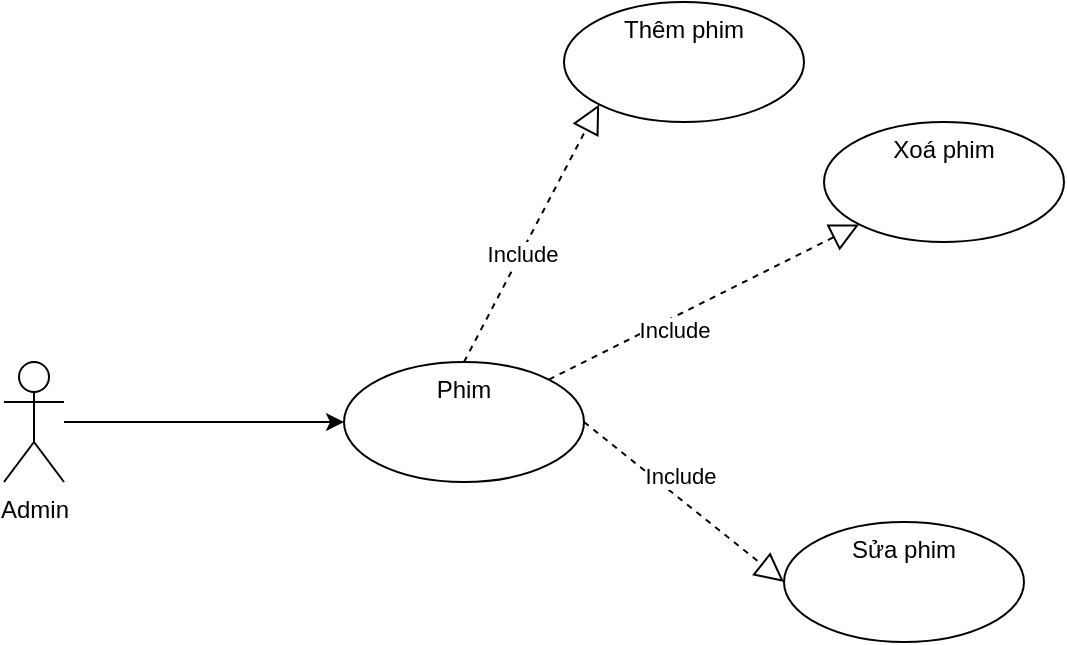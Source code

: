 <mxfile version="24.8.6" pages="6">
  <diagram name="Page-1" id="cP73WE2FDrvu0ZDdazoa">
    <mxGraphModel dx="954" dy="1739" grid="1" gridSize="10" guides="1" tooltips="1" connect="1" arrows="1" fold="1" page="1" pageScale="1" pageWidth="850" pageHeight="1100" math="0" shadow="0">
      <root>
        <mxCell id="0" />
        <mxCell id="1" parent="0" />
        <mxCell id="BED43NTVJrrEg6uaU6Rn-1" value="" style="edgeStyle=orthogonalEdgeStyle;rounded=0;orthogonalLoop=1;jettySize=auto;html=1;" edge="1" parent="1" source="BED43NTVJrrEg6uaU6Rn-2" target="BED43NTVJrrEg6uaU6Rn-3">
          <mxGeometry relative="1" as="geometry" />
        </mxCell>
        <mxCell id="BED43NTVJrrEg6uaU6Rn-2" value="Admin" style="shape=umlActor;verticalLabelPosition=bottom;verticalAlign=top;html=1;outlineConnect=0;" vertex="1" parent="1">
          <mxGeometry x="160" y="150" width="30" height="60" as="geometry" />
        </mxCell>
        <mxCell id="BED43NTVJrrEg6uaU6Rn-3" value="Phim" style="ellipse;whiteSpace=wrap;html=1;verticalAlign=top;" vertex="1" parent="1">
          <mxGeometry x="330" y="150" width="120" height="60" as="geometry" />
        </mxCell>
        <mxCell id="BED43NTVJrrEg6uaU6Rn-4" value="Sửa phim" style="ellipse;whiteSpace=wrap;html=1;verticalAlign=top;" vertex="1" parent="1">
          <mxGeometry x="550" y="230" width="120" height="60" as="geometry" />
        </mxCell>
        <mxCell id="BED43NTVJrrEg6uaU6Rn-5" value="" style="endArrow=block;dashed=1;endFill=0;endSize=12;html=1;rounded=0;entryX=0;entryY=0.5;entryDx=0;entryDy=0;exitX=1;exitY=0.5;exitDx=0;exitDy=0;" edge="1" parent="1" source="BED43NTVJrrEg6uaU6Rn-3" target="BED43NTVJrrEg6uaU6Rn-4">
          <mxGeometry width="160" relative="1" as="geometry">
            <mxPoint x="340" y="290" as="sourcePoint" />
            <mxPoint x="500" y="290" as="targetPoint" />
          </mxGeometry>
        </mxCell>
        <mxCell id="BED43NTVJrrEg6uaU6Rn-6" value="Include" style="edgeLabel;html=1;align=center;verticalAlign=middle;resizable=0;points=[];" vertex="1" connectable="0" parent="BED43NTVJrrEg6uaU6Rn-5">
          <mxGeometry x="-0.357" y="3" relative="1" as="geometry">
            <mxPoint x="14" y="3" as="offset" />
          </mxGeometry>
        </mxCell>
        <mxCell id="BED43NTVJrrEg6uaU6Rn-10" value="Thêm phim" style="ellipse;whiteSpace=wrap;html=1;verticalAlign=top;" vertex="1" parent="1">
          <mxGeometry x="440" y="-30" width="120" height="60" as="geometry" />
        </mxCell>
        <mxCell id="BED43NTVJrrEg6uaU6Rn-11" value="" style="endArrow=block;dashed=1;endFill=0;endSize=12;html=1;rounded=0;entryX=0;entryY=1;entryDx=0;entryDy=0;exitX=0.5;exitY=0;exitDx=0;exitDy=0;" edge="1" parent="1" source="BED43NTVJrrEg6uaU6Rn-3" target="BED43NTVJrrEg6uaU6Rn-10">
          <mxGeometry width="160" relative="1" as="geometry">
            <mxPoint x="460" y="190" as="sourcePoint" />
            <mxPoint x="510" y="300" as="targetPoint" />
          </mxGeometry>
        </mxCell>
        <mxCell id="BED43NTVJrrEg6uaU6Rn-12" value="Include" style="edgeLabel;html=1;align=center;verticalAlign=middle;resizable=0;points=[];" vertex="1" connectable="0" parent="BED43NTVJrrEg6uaU6Rn-11">
          <mxGeometry x="-0.357" y="3" relative="1" as="geometry">
            <mxPoint x="10" y="-11" as="offset" />
          </mxGeometry>
        </mxCell>
        <mxCell id="BED43NTVJrrEg6uaU6Rn-13" value="Xoá phim" style="ellipse;whiteSpace=wrap;html=1;verticalAlign=top;" vertex="1" parent="1">
          <mxGeometry x="570" y="30" width="120" height="60" as="geometry" />
        </mxCell>
        <mxCell id="BED43NTVJrrEg6uaU6Rn-14" value="" style="endArrow=block;dashed=1;endFill=0;endSize=12;html=1;rounded=0;exitX=1;exitY=0;exitDx=0;exitDy=0;entryX=0;entryY=1;entryDx=0;entryDy=0;" edge="1" parent="1" source="BED43NTVJrrEg6uaU6Rn-3" target="BED43NTVJrrEg6uaU6Rn-13">
          <mxGeometry width="160" relative="1" as="geometry">
            <mxPoint x="460" y="190" as="sourcePoint" />
            <mxPoint x="640" y="190" as="targetPoint" />
          </mxGeometry>
        </mxCell>
        <mxCell id="BED43NTVJrrEg6uaU6Rn-15" value="Include" style="edgeLabel;html=1;align=center;verticalAlign=middle;resizable=0;points=[];" vertex="1" connectable="0" parent="BED43NTVJrrEg6uaU6Rn-14">
          <mxGeometry x="-0.357" y="3" relative="1" as="geometry">
            <mxPoint x="14" y="3" as="offset" />
          </mxGeometry>
        </mxCell>
      </root>
    </mxGraphModel>
  </diagram>
  <diagram id="n7UVK_OHUE2FbKtyw-_1" name="Page-2">
    <mxGraphModel dx="954" dy="1739" grid="1" gridSize="10" guides="1" tooltips="1" connect="1" arrows="1" fold="1" page="1" pageScale="1" pageWidth="850" pageHeight="1100" math="0" shadow="0">
      <root>
        <mxCell id="0" />
        <mxCell id="1" parent="0" />
        <mxCell id="UgJw4B0j8kXGrb2Ke-W3-1" value="" style="edgeStyle=orthogonalEdgeStyle;rounded=0;orthogonalLoop=1;jettySize=auto;html=1;" edge="1" parent="1" source="UgJw4B0j8kXGrb2Ke-W3-2" target="UgJw4B0j8kXGrb2Ke-W3-3">
          <mxGeometry relative="1" as="geometry" />
        </mxCell>
        <mxCell id="UgJw4B0j8kXGrb2Ke-W3-2" value="Admin" style="shape=umlActor;verticalLabelPosition=bottom;verticalAlign=top;html=1;outlineConnect=0;" vertex="1" parent="1">
          <mxGeometry x="160" y="150" width="30" height="60" as="geometry" />
        </mxCell>
        <mxCell id="UgJw4B0j8kXGrb2Ke-W3-3" value="Thể loại" style="ellipse;whiteSpace=wrap;html=1;verticalAlign=top;" vertex="1" parent="1">
          <mxGeometry x="330" y="150" width="120" height="60" as="geometry" />
        </mxCell>
        <mxCell id="UgJw4B0j8kXGrb2Ke-W3-4" value="Sửa loại" style="ellipse;whiteSpace=wrap;html=1;verticalAlign=top;" vertex="1" parent="1">
          <mxGeometry x="550" y="230" width="120" height="60" as="geometry" />
        </mxCell>
        <mxCell id="UgJw4B0j8kXGrb2Ke-W3-5" value="" style="endArrow=block;dashed=1;endFill=0;endSize=12;html=1;rounded=0;entryX=0;entryY=0.5;entryDx=0;entryDy=0;exitX=1;exitY=0.5;exitDx=0;exitDy=0;" edge="1" parent="1" source="UgJw4B0j8kXGrb2Ke-W3-3" target="UgJw4B0j8kXGrb2Ke-W3-4">
          <mxGeometry width="160" relative="1" as="geometry">
            <mxPoint x="340" y="290" as="sourcePoint" />
            <mxPoint x="500" y="290" as="targetPoint" />
          </mxGeometry>
        </mxCell>
        <mxCell id="UgJw4B0j8kXGrb2Ke-W3-6" value="Include" style="edgeLabel;html=1;align=center;verticalAlign=middle;resizable=0;points=[];" vertex="1" connectable="0" parent="UgJw4B0j8kXGrb2Ke-W3-5">
          <mxGeometry x="-0.357" y="3" relative="1" as="geometry">
            <mxPoint x="14" y="3" as="offset" />
          </mxGeometry>
        </mxCell>
        <mxCell id="UgJw4B0j8kXGrb2Ke-W3-7" value="Thêm loại" style="ellipse;whiteSpace=wrap;html=1;verticalAlign=top;" vertex="1" parent="1">
          <mxGeometry x="440" y="-30" width="120" height="60" as="geometry" />
        </mxCell>
        <mxCell id="UgJw4B0j8kXGrb2Ke-W3-8" value="" style="endArrow=block;dashed=1;endFill=0;endSize=12;html=1;rounded=0;entryX=0;entryY=1;entryDx=0;entryDy=0;exitX=0.5;exitY=0;exitDx=0;exitDy=0;" edge="1" parent="1" source="UgJw4B0j8kXGrb2Ke-W3-3" target="UgJw4B0j8kXGrb2Ke-W3-7">
          <mxGeometry width="160" relative="1" as="geometry">
            <mxPoint x="460" y="190" as="sourcePoint" />
            <mxPoint x="510" y="300" as="targetPoint" />
          </mxGeometry>
        </mxCell>
        <mxCell id="UgJw4B0j8kXGrb2Ke-W3-9" value="Include" style="edgeLabel;html=1;align=center;verticalAlign=middle;resizable=0;points=[];" vertex="1" connectable="0" parent="UgJw4B0j8kXGrb2Ke-W3-8">
          <mxGeometry x="-0.357" y="3" relative="1" as="geometry">
            <mxPoint x="10" y="-11" as="offset" />
          </mxGeometry>
        </mxCell>
        <mxCell id="UgJw4B0j8kXGrb2Ke-W3-10" value="Xoá loại" style="ellipse;whiteSpace=wrap;html=1;verticalAlign=top;" vertex="1" parent="1">
          <mxGeometry x="570" y="30" width="120" height="60" as="geometry" />
        </mxCell>
        <mxCell id="UgJw4B0j8kXGrb2Ke-W3-11" value="" style="endArrow=block;dashed=1;endFill=0;endSize=12;html=1;rounded=0;exitX=1;exitY=0;exitDx=0;exitDy=0;entryX=0;entryY=1;entryDx=0;entryDy=0;" edge="1" parent="1" source="UgJw4B0j8kXGrb2Ke-W3-3" target="UgJw4B0j8kXGrb2Ke-W3-10">
          <mxGeometry width="160" relative="1" as="geometry">
            <mxPoint x="460" y="190" as="sourcePoint" />
            <mxPoint x="640" y="190" as="targetPoint" />
          </mxGeometry>
        </mxCell>
        <mxCell id="UgJw4B0j8kXGrb2Ke-W3-12" value="Include" style="edgeLabel;html=1;align=center;verticalAlign=middle;resizable=0;points=[];" vertex="1" connectable="0" parent="UgJw4B0j8kXGrb2Ke-W3-11">
          <mxGeometry x="-0.357" y="3" relative="1" as="geometry">
            <mxPoint x="14" y="3" as="offset" />
          </mxGeometry>
        </mxCell>
      </root>
    </mxGraphModel>
  </diagram>
  <diagram id="QVQPa36EuD89tVXvdO7i" name="Page-3">
    <mxGraphModel dx="954" dy="639" grid="1" gridSize="10" guides="1" tooltips="1" connect="1" arrows="1" fold="1" page="1" pageScale="1" pageWidth="850" pageHeight="1100" math="0" shadow="0">
      <root>
        <mxCell id="0" />
        <mxCell id="1" parent="0" />
        <mxCell id="ZKxa_uVYJDRrEgIRBPlI-1" value="" style="shape=umlLifeline;participant=umlActor;perimeter=lifelinePerimeter;whiteSpace=wrap;html=1;container=1;collapsible=0;recursiveResize=0;verticalAlign=top;spacingTop=36;outlineConnect=0;" vertex="1" parent="1">
          <mxGeometry x="130" y="130" width="20" height="630" as="geometry" />
        </mxCell>
        <mxCell id="ZKxa_uVYJDRrEgIRBPlI-2" value=":Giao diện Web" style="shape=umlLifeline;perimeter=lifelinePerimeter;whiteSpace=wrap;html=1;container=1;collapsible=0;recursiveResize=0;outlineConnect=0;" vertex="1" parent="1">
          <mxGeometry x="238" y="130" width="100" height="630" as="geometry" />
        </mxCell>
        <mxCell id="ZKxa_uVYJDRrEgIRBPlI-3" value="Thông tin xuất kho&lt;br&gt;thành công" style="html=1;verticalAlign=bottom;endArrow=open;dashed=1;endSize=8;rounded=0;" edge="1" parent="ZKxa_uVYJDRrEgIRBPlI-2">
          <mxGeometry relative="1" as="geometry">
            <mxPoint x="49.5" y="610" as="sourcePoint" />
            <mxPoint x="-98" y="610" as="targetPoint" />
          </mxGeometry>
        </mxCell>
        <mxCell id="ZKxa_uVYJDRrEgIRBPlI-4" value=":Máy chủ" style="shape=umlLifeline;perimeter=lifelinePerimeter;whiteSpace=wrap;html=1;container=1;collapsible=0;recursiveResize=0;outlineConnect=0;" vertex="1" parent="1">
          <mxGeometry x="370" y="130" width="100" height="630" as="geometry" />
        </mxCell>
        <mxCell id="ZKxa_uVYJDRrEgIRBPlI-5" value="Kiểm tra thông tin,&lt;br&gt;thêm vào phiếu tạm" style="edgeStyle=orthogonalEdgeStyle;html=1;align=left;spacingLeft=2;endArrow=block;rounded=0;entryX=1;entryY=0;" edge="1" parent="ZKxa_uVYJDRrEgIRBPlI-4">
          <mxGeometry relative="1" as="geometry">
            <mxPoint x="50" y="330" as="sourcePoint" />
            <Array as="points">
              <mxPoint x="75" y="330" />
            </Array>
            <mxPoint x="50" y="350" as="targetPoint" />
          </mxGeometry>
        </mxCell>
        <mxCell id="ZKxa_uVYJDRrEgIRBPlI-6" value="Tạo phiếu tạm" style="edgeStyle=orthogonalEdgeStyle;html=1;align=left;spacingLeft=2;endArrow=block;rounded=0;entryX=1;entryY=0;" edge="1" parent="ZKxa_uVYJDRrEgIRBPlI-4">
          <mxGeometry relative="1" as="geometry">
            <mxPoint x="50" y="130" as="sourcePoint" />
            <Array as="points">
              <mxPoint x="75" y="130" />
            </Array>
            <mxPoint x="50" y="150" as="targetPoint" />
          </mxGeometry>
        </mxCell>
        <mxCell id="ZKxa_uVYJDRrEgIRBPlI-7" value="Thành công" style="html=1;verticalAlign=bottom;endArrow=open;dashed=1;endSize=8;rounded=0;" edge="1" parent="ZKxa_uVYJDRrEgIRBPlI-4">
          <mxGeometry relative="1" as="geometry">
            <mxPoint x="189.5" y="560" as="sourcePoint" />
            <mxPoint x="50" y="560" as="targetPoint" />
          </mxGeometry>
        </mxCell>
        <mxCell id="ZKxa_uVYJDRrEgIRBPlI-8" value="Lưu phiếu" style="html=1;verticalAlign=bottom;endArrow=block;rounded=0;" edge="1" parent="ZKxa_uVYJDRrEgIRBPlI-4">
          <mxGeometry width="80" relative="1" as="geometry">
            <mxPoint x="50" y="530" as="sourcePoint" />
            <mxPoint x="189.5" y="530" as="targetPoint" />
          </mxGeometry>
        </mxCell>
        <mxCell id="ZKxa_uVYJDRrEgIRBPlI-9" value="Nhân viên" style="text;html=1;align=center;verticalAlign=middle;resizable=0;points=[];autosize=1;strokeColor=none;fillColor=none;" vertex="1" parent="1">
          <mxGeometry x="100" y="170" width="70" height="20" as="geometry" />
        </mxCell>
        <mxCell id="ZKxa_uVYJDRrEgIRBPlI-10" value="Tạo phiếu xuất kho" style="html=1;verticalAlign=bottom;endArrow=block;rounded=0;exitX=0.55;exitY=0.173;exitDx=0;exitDy=0;exitPerimeter=0;" edge="1" parent="1">
          <mxGeometry relative="1" as="geometry">
            <mxPoint x="141" y="222.07" as="sourcePoint" />
            <mxPoint x="289.5" y="222.07" as="targetPoint" />
          </mxGeometry>
        </mxCell>
        <mxCell id="ZKxa_uVYJDRrEgIRBPlI-11" value="Giao diện xuất kho" style="html=1;verticalAlign=bottom;endArrow=open;dashed=1;endSize=8;rounded=0;" edge="1" parent="1">
          <mxGeometry relative="1" as="geometry">
            <mxPoint x="139.5" y="314.98" as="targetPoint" />
            <mxPoint x="290" y="315" as="sourcePoint" />
          </mxGeometry>
        </mxCell>
        <mxCell id="ZKxa_uVYJDRrEgIRBPlI-12" value=":Dữ liệu hóa đơn quản lý kho" style="shape=umlLifeline;perimeter=lifelinePerimeter;whiteSpace=wrap;html=1;container=1;collapsible=0;recursiveResize=0;outlineConnect=0;" vertex="1" parent="1">
          <mxGeometry x="510" y="130" width="100" height="630" as="geometry" />
        </mxCell>
        <mxCell id="ZKxa_uVYJDRrEgIRBPlI-13" value="Phiếu xuất kho" style="html=1;verticalAlign=bottom;endArrow=block;rounded=0;exitX=0.5;exitY=0.2;exitDx=0;exitDy=0;exitPerimeter=0;" edge="1" parent="1">
          <mxGeometry width="80" relative="1" as="geometry">
            <mxPoint x="290" y="240" as="sourcePoint" />
            <mxPoint x="419.5" y="240" as="targetPoint" />
          </mxGeometry>
        </mxCell>
        <mxCell id="ZKxa_uVYJDRrEgIRBPlI-14" value="Trả về giao diện&lt;br&gt;xuất kho" style="html=1;verticalAlign=bottom;endArrow=open;dashed=1;endSize=8;rounded=0;exitX=0.49;exitY=0.325;exitDx=0;exitDy=0;exitPerimeter=0;" edge="1" parent="1">
          <mxGeometry relative="1" as="geometry">
            <mxPoint x="289.5" y="305.75" as="targetPoint" />
            <mxPoint x="419" y="305.75" as="sourcePoint" />
          </mxGeometry>
        </mxCell>
        <mxCell id="ZKxa_uVYJDRrEgIRBPlI-15" value="Thêm phim" style="html=1;verticalAlign=bottom;endArrow=block;rounded=0;exitX=0.55;exitY=0.418;exitDx=0;exitDy=0;exitPerimeter=0;" edge="1" parent="1">
          <mxGeometry width="80" relative="1" as="geometry">
            <mxPoint x="141" y="377.62" as="sourcePoint" />
            <mxPoint x="289.5" y="377.62" as="targetPoint" />
          </mxGeometry>
        </mxCell>
        <mxCell id="ZKxa_uVYJDRrEgIRBPlI-16" value="Thêm phim" style="html=1;verticalAlign=bottom;endArrow=block;rounded=0;exitX=0.51;exitY=0.444;exitDx=0;exitDy=0;exitPerimeter=0;" edge="1" parent="1">
          <mxGeometry width="80" relative="1" as="geometry">
            <mxPoint x="291" y="399.88" as="sourcePoint" />
            <mxPoint x="419.5" y="399.88" as="targetPoint" />
          </mxGeometry>
        </mxCell>
        <mxCell id="ZKxa_uVYJDRrEgIRBPlI-17" value="Lấy thông tin phim" style="html=1;verticalAlign=bottom;endArrow=block;rounded=0;exitX=0.5;exitY=0.49;exitDx=0;exitDy=0;exitPerimeter=0;" edge="1" parent="1">
          <mxGeometry width="80" relative="1" as="geometry">
            <mxPoint x="420" y="410.9" as="sourcePoint" />
            <mxPoint x="689.5" y="410.9" as="targetPoint" />
          </mxGeometry>
        </mxCell>
        <mxCell id="ZKxa_uVYJDRrEgIRBPlI-18" value=":Dữ liệu tồn kho," style="shape=umlLifeline;perimeter=lifelinePerimeter;whiteSpace=wrap;html=1;container=1;collapsible=0;recursiveResize=0;outlineConnect=0;" vertex="1" parent="1">
          <mxGeometry x="640" y="130" width="100" height="630" as="geometry" />
        </mxCell>
        <mxCell id="ZKxa_uVYJDRrEgIRBPlI-19" value="Giao diện phiếu&lt;br&gt;&amp;nbsp;được cập nhật" style="html=1;verticalAlign=bottom;endArrow=open;dashed=1;endSize=8;rounded=0;exitX=0.5;exitY=0.682;exitDx=0;exitDy=0;exitPerimeter=0;" edge="1" parent="1">
          <mxGeometry relative="1" as="geometry">
            <mxPoint x="289.5" y="498.82" as="targetPoint" />
            <mxPoint x="420" y="498.82" as="sourcePoint" />
          </mxGeometry>
        </mxCell>
        <mxCell id="ZKxa_uVYJDRrEgIRBPlI-20" value="Phiếu được cập nhật" style="html=1;verticalAlign=bottom;endArrow=open;dashed=1;endSize=8;rounded=0;" edge="1" parent="1">
          <mxGeometry relative="1" as="geometry">
            <mxPoint x="140" y="515.0" as="targetPoint" />
            <mxPoint x="289.5" y="515.0" as="sourcePoint" />
          </mxGeometry>
        </mxCell>
        <mxCell id="ZKxa_uVYJDRrEgIRBPlI-21" value="While thêm &lt;br&gt;phim&lt;br&gt;Loop" style="text;html=1;align=center;verticalAlign=middle;resizable=0;points=[];autosize=1;strokeColor=none;fillColor=none;" vertex="1" parent="1">
          <mxGeometry x="65" y="336" width="80" height="50" as="geometry" />
        </mxCell>
        <mxCell id="ZKxa_uVYJDRrEgIRBPlI-22" value="End loop" style="text;html=1;align=center;verticalAlign=middle;resizable=0;points=[];autosize=1;strokeColor=none;fillColor=none;" vertex="1" parent="1">
          <mxGeometry x="75" y="494" width="60" height="20" as="geometry" />
        </mxCell>
        <mxCell id="ZKxa_uVYJDRrEgIRBPlI-23" value="Xác nhận xuất kho" style="html=1;verticalAlign=bottom;endArrow=block;rounded=0;" edge="1" parent="1">
          <mxGeometry width="80" relative="1" as="geometry">
            <mxPoint x="140" y="574" as="sourcePoint" />
            <mxPoint x="289.5" y="574" as="targetPoint" />
          </mxGeometry>
        </mxCell>
        <mxCell id="ZKxa_uVYJDRrEgIRBPlI-24" value="Xác nhận xuất kho" style="html=1;verticalAlign=bottom;endArrow=block;rounded=0;" edge="1" parent="1">
          <mxGeometry width="80" relative="1" as="geometry">
            <mxPoint x="292" y="585" as="sourcePoint" />
            <mxPoint x="419.5" y="584.96" as="targetPoint" />
          </mxGeometry>
        </mxCell>
        <mxCell id="ZKxa_uVYJDRrEgIRBPlI-25" value="Thông tin phim" style="html=1;verticalAlign=bottom;endArrow=open;dashed=1;endSize=8;rounded=0;exitX=0.52;exitY=0.645;exitDx=0;exitDy=0;exitPerimeter=0;" edge="1" parent="1">
          <mxGeometry relative="1" as="geometry">
            <mxPoint x="692.5" y="440" as="sourcePoint" />
            <mxPoint x="420" y="440" as="targetPoint" />
          </mxGeometry>
        </mxCell>
        <mxCell id="ZKxa_uVYJDRrEgIRBPlI-26" value="Giao diện xuất thành&lt;br&gt;công, In hóa đơn" style="html=1;verticalAlign=bottom;endArrow=open;dashed=1;endSize=8;rounded=0;" edge="1" parent="1">
          <mxGeometry relative="1" as="geometry">
            <mxPoint x="420" y="710" as="sourcePoint" />
            <mxPoint x="290" y="710" as="targetPoint" />
          </mxGeometry>
        </mxCell>
        <mxCell id="ZKxa_uVYJDRrEgIRBPlI-27" value="Cập nhật thông tin tồn kho" style="html=1;verticalAlign=bottom;endArrow=block;rounded=0;exitX=0.5;exitY=0.49;exitDx=0;exitDy=0;exitPerimeter=0;" edge="1" parent="1">
          <mxGeometry width="80" relative="1" as="geometry">
            <mxPoint x="420" y="600" as="sourcePoint" />
            <mxPoint x="689.5" y="600" as="targetPoint" />
          </mxGeometry>
        </mxCell>
        <mxCell id="ZKxa_uVYJDRrEgIRBPlI-28" value="Thành công" style="html=1;verticalAlign=bottom;endArrow=open;dashed=1;endSize=8;rounded=0;exitX=0.52;exitY=0.645;exitDx=0;exitDy=0;exitPerimeter=0;" edge="1" parent="1">
          <mxGeometry relative="1" as="geometry">
            <mxPoint x="692.5" y="629.1" as="sourcePoint" />
            <mxPoint x="420" y="629.1" as="targetPoint" />
          </mxGeometry>
        </mxCell>
      </root>
    </mxGraphModel>
  </diagram>
  <diagram id="t4hBW8uWXufAsotb6bdq" name="Page-4">
    <mxGraphModel dx="954" dy="639" grid="1" gridSize="10" guides="1" tooltips="1" connect="1" arrows="1" fold="1" page="1" pageScale="1" pageWidth="850" pageHeight="1100" math="0" shadow="0">
      <root>
        <mxCell id="0" />
        <mxCell id="1" parent="0" />
        <mxCell id="UATtmtbEPK_irKnXjQZw-1" value="" style="shape=umlLifeline;participant=umlActor;perimeter=lifelinePerimeter;whiteSpace=wrap;html=1;container=1;collapsible=0;recursiveResize=0;verticalAlign=top;spacingTop=36;outlineConnect=0;" vertex="1" parent="1">
          <mxGeometry x="130" y="130" width="20" height="630" as="geometry" />
        </mxCell>
        <mxCell id="UATtmtbEPK_irKnXjQZw-2" value=":Giao diện Web" style="shape=umlLifeline;perimeter=lifelinePerimeter;whiteSpace=wrap;html=1;container=1;collapsible=0;recursiveResize=0;outlineConnect=0;" vertex="1" parent="1">
          <mxGeometry x="238" y="130" width="100" height="630" as="geometry" />
        </mxCell>
        <mxCell id="UATtmtbEPK_irKnXjQZw-3" value="Thông tin xuất kho&lt;br&gt;thành công" style="html=1;verticalAlign=bottom;endArrow=open;dashed=1;endSize=8;rounded=0;" edge="1" parent="UATtmtbEPK_irKnXjQZw-2">
          <mxGeometry relative="1" as="geometry">
            <mxPoint x="49.5" y="610" as="sourcePoint" />
            <mxPoint x="-98" y="610" as="targetPoint" />
          </mxGeometry>
        </mxCell>
        <mxCell id="UATtmtbEPK_irKnXjQZw-4" value=":Máy chủ" style="shape=umlLifeline;perimeter=lifelinePerimeter;whiteSpace=wrap;html=1;container=1;collapsible=0;recursiveResize=0;outlineConnect=0;" vertex="1" parent="1">
          <mxGeometry x="370" y="130" width="100" height="630" as="geometry" />
        </mxCell>
        <mxCell id="UATtmtbEPK_irKnXjQZw-5" value="Kiểm tra thông tin,&lt;br&gt;thêm vào phiếu tạm" style="edgeStyle=orthogonalEdgeStyle;html=1;align=left;spacingLeft=2;endArrow=block;rounded=0;entryX=1;entryY=0;" edge="1" parent="UATtmtbEPK_irKnXjQZw-4">
          <mxGeometry relative="1" as="geometry">
            <mxPoint x="50" y="330" as="sourcePoint" />
            <Array as="points">
              <mxPoint x="75" y="330" />
            </Array>
            <mxPoint x="50" y="350" as="targetPoint" />
          </mxGeometry>
        </mxCell>
        <mxCell id="UATtmtbEPK_irKnXjQZw-6" value="Tạo phiếu tạm" style="edgeStyle=orthogonalEdgeStyle;html=1;align=left;spacingLeft=2;endArrow=block;rounded=0;entryX=1;entryY=0;" edge="1" parent="UATtmtbEPK_irKnXjQZw-4">
          <mxGeometry relative="1" as="geometry">
            <mxPoint x="50" y="130" as="sourcePoint" />
            <Array as="points">
              <mxPoint x="75" y="130" />
            </Array>
            <mxPoint x="50" y="150" as="targetPoint" />
          </mxGeometry>
        </mxCell>
        <mxCell id="UATtmtbEPK_irKnXjQZw-7" value="Thành công" style="html=1;verticalAlign=bottom;endArrow=open;dashed=1;endSize=8;rounded=0;" edge="1" parent="UATtmtbEPK_irKnXjQZw-4">
          <mxGeometry relative="1" as="geometry">
            <mxPoint x="189.5" y="560" as="sourcePoint" />
            <mxPoint x="50" y="560" as="targetPoint" />
          </mxGeometry>
        </mxCell>
        <mxCell id="UATtmtbEPK_irKnXjQZw-8" value="Lưu phiếu" style="html=1;verticalAlign=bottom;endArrow=block;rounded=0;" edge="1" parent="UATtmtbEPK_irKnXjQZw-4">
          <mxGeometry width="80" relative="1" as="geometry">
            <mxPoint x="50" y="530" as="sourcePoint" />
            <mxPoint x="189.5" y="530" as="targetPoint" />
          </mxGeometry>
        </mxCell>
        <mxCell id="UATtmtbEPK_irKnXjQZw-9" value="Nhân viên" style="text;html=1;align=center;verticalAlign=middle;resizable=0;points=[];autosize=1;strokeColor=none;fillColor=none;" vertex="1" parent="1">
          <mxGeometry x="100" y="170" width="70" height="20" as="geometry" />
        </mxCell>
        <mxCell id="UATtmtbEPK_irKnXjQZw-10" value="Tạo phiếu xuất kho" style="html=1;verticalAlign=bottom;endArrow=block;rounded=0;exitX=0.55;exitY=0.173;exitDx=0;exitDy=0;exitPerimeter=0;" edge="1" parent="1">
          <mxGeometry relative="1" as="geometry">
            <mxPoint x="141" y="222.07" as="sourcePoint" />
            <mxPoint x="289.5" y="222.07" as="targetPoint" />
          </mxGeometry>
        </mxCell>
        <mxCell id="UATtmtbEPK_irKnXjQZw-11" value="Giao diện xuất kho" style="html=1;verticalAlign=bottom;endArrow=open;dashed=1;endSize=8;rounded=0;" edge="1" parent="1">
          <mxGeometry relative="1" as="geometry">
            <mxPoint x="139.5" y="314.98" as="targetPoint" />
            <mxPoint x="290" y="315" as="sourcePoint" />
          </mxGeometry>
        </mxCell>
        <mxCell id="UATtmtbEPK_irKnXjQZw-12" value=":Dữ liệu hóa đơn quản lý kho" style="shape=umlLifeline;perimeter=lifelinePerimeter;whiteSpace=wrap;html=1;container=1;collapsible=0;recursiveResize=0;outlineConnect=0;" vertex="1" parent="1">
          <mxGeometry x="510" y="130" width="100" height="630" as="geometry" />
        </mxCell>
        <mxCell id="UATtmtbEPK_irKnXjQZw-13" value="Phiếu xuất kho" style="html=1;verticalAlign=bottom;endArrow=block;rounded=0;exitX=0.5;exitY=0.2;exitDx=0;exitDy=0;exitPerimeter=0;" edge="1" parent="1">
          <mxGeometry width="80" relative="1" as="geometry">
            <mxPoint x="290" y="240" as="sourcePoint" />
            <mxPoint x="419.5" y="240" as="targetPoint" />
          </mxGeometry>
        </mxCell>
        <mxCell id="UATtmtbEPK_irKnXjQZw-14" value="Trả về giao diện&lt;br&gt;xuất kho" style="html=1;verticalAlign=bottom;endArrow=open;dashed=1;endSize=8;rounded=0;exitX=0.49;exitY=0.325;exitDx=0;exitDy=0;exitPerimeter=0;" edge="1" parent="1">
          <mxGeometry relative="1" as="geometry">
            <mxPoint x="289.5" y="305.75" as="targetPoint" />
            <mxPoint x="419" y="305.75" as="sourcePoint" />
          </mxGeometry>
        </mxCell>
        <mxCell id="UATtmtbEPK_irKnXjQZw-15" value="Thêm thể loại" style="html=1;verticalAlign=bottom;endArrow=block;rounded=0;exitX=0.55;exitY=0.418;exitDx=0;exitDy=0;exitPerimeter=0;" edge="1" parent="1">
          <mxGeometry width="80" relative="1" as="geometry">
            <mxPoint x="141" y="377.62" as="sourcePoint" />
            <mxPoint x="289.5" y="377.62" as="targetPoint" />
          </mxGeometry>
        </mxCell>
        <mxCell id="UATtmtbEPK_irKnXjQZw-16" value="Thêm thể loại" style="html=1;verticalAlign=bottom;endArrow=block;rounded=0;exitX=0.51;exitY=0.444;exitDx=0;exitDy=0;exitPerimeter=0;" edge="1" parent="1">
          <mxGeometry width="80" relative="1" as="geometry">
            <mxPoint x="291" y="399.88" as="sourcePoint" />
            <mxPoint x="419.5" y="399.88" as="targetPoint" />
          </mxGeometry>
        </mxCell>
        <mxCell id="UATtmtbEPK_irKnXjQZw-17" value="Lấy thông tin thể loại" style="html=1;verticalAlign=bottom;endArrow=block;rounded=0;exitX=0.5;exitY=0.49;exitDx=0;exitDy=0;exitPerimeter=0;" edge="1" parent="1">
          <mxGeometry width="80" relative="1" as="geometry">
            <mxPoint x="420" y="410.9" as="sourcePoint" />
            <mxPoint x="689.5" y="410.9" as="targetPoint" />
          </mxGeometry>
        </mxCell>
        <mxCell id="UATtmtbEPK_irKnXjQZw-18" value=":Dữ liệu tồn kho," style="shape=umlLifeline;perimeter=lifelinePerimeter;whiteSpace=wrap;html=1;container=1;collapsible=0;recursiveResize=0;outlineConnect=0;" vertex="1" parent="1">
          <mxGeometry x="640" y="130" width="100" height="630" as="geometry" />
        </mxCell>
        <mxCell id="UATtmtbEPK_irKnXjQZw-19" value="Giao diện phiếu&lt;br&gt;&amp;nbsp;được cập nhật" style="html=1;verticalAlign=bottom;endArrow=open;dashed=1;endSize=8;rounded=0;exitX=0.5;exitY=0.682;exitDx=0;exitDy=0;exitPerimeter=0;" edge="1" parent="1">
          <mxGeometry relative="1" as="geometry">
            <mxPoint x="289.5" y="498.82" as="targetPoint" />
            <mxPoint x="420" y="498.82" as="sourcePoint" />
          </mxGeometry>
        </mxCell>
        <mxCell id="UATtmtbEPK_irKnXjQZw-20" value="Phiếu được cập nhật" style="html=1;verticalAlign=bottom;endArrow=open;dashed=1;endSize=8;rounded=0;" edge="1" parent="1">
          <mxGeometry relative="1" as="geometry">
            <mxPoint x="140" y="515.0" as="targetPoint" />
            <mxPoint x="289.5" y="515.0" as="sourcePoint" />
          </mxGeometry>
        </mxCell>
        <mxCell id="UATtmtbEPK_irKnXjQZw-21" value="While thêm &lt;br&gt;thể loại&lt;br&gt;Loop" style="text;html=1;align=center;verticalAlign=middle;resizable=0;points=[];autosize=1;strokeColor=none;fillColor=none;" vertex="1" parent="1">
          <mxGeometry x="65" y="336" width="80" height="50" as="geometry" />
        </mxCell>
        <mxCell id="UATtmtbEPK_irKnXjQZw-22" value="End loop" style="text;html=1;align=center;verticalAlign=middle;resizable=0;points=[];autosize=1;strokeColor=none;fillColor=none;" vertex="1" parent="1">
          <mxGeometry x="75" y="494" width="60" height="20" as="geometry" />
        </mxCell>
        <mxCell id="UATtmtbEPK_irKnXjQZw-23" value="Xác nhận xuất kho" style="html=1;verticalAlign=bottom;endArrow=block;rounded=0;" edge="1" parent="1">
          <mxGeometry width="80" relative="1" as="geometry">
            <mxPoint x="140" y="574" as="sourcePoint" />
            <mxPoint x="289.5" y="574" as="targetPoint" />
          </mxGeometry>
        </mxCell>
        <mxCell id="UATtmtbEPK_irKnXjQZw-24" value="Xác nhận xuất kho" style="html=1;verticalAlign=bottom;endArrow=block;rounded=0;" edge="1" parent="1">
          <mxGeometry width="80" relative="1" as="geometry">
            <mxPoint x="292" y="585" as="sourcePoint" />
            <mxPoint x="419.5" y="584.96" as="targetPoint" />
          </mxGeometry>
        </mxCell>
        <mxCell id="UATtmtbEPK_irKnXjQZw-25" value="Thông tin thể loại" style="html=1;verticalAlign=bottom;endArrow=open;dashed=1;endSize=8;rounded=0;exitX=0.52;exitY=0.645;exitDx=0;exitDy=0;exitPerimeter=0;" edge="1" parent="1">
          <mxGeometry relative="1" as="geometry">
            <mxPoint x="692.5" y="440" as="sourcePoint" />
            <mxPoint x="420" y="440" as="targetPoint" />
          </mxGeometry>
        </mxCell>
        <mxCell id="UATtmtbEPK_irKnXjQZw-26" value="Giao diện xuất thành&lt;br&gt;công, In hóa đơn" style="html=1;verticalAlign=bottom;endArrow=open;dashed=1;endSize=8;rounded=0;" edge="1" parent="1">
          <mxGeometry relative="1" as="geometry">
            <mxPoint x="420" y="710" as="sourcePoint" />
            <mxPoint x="290" y="710" as="targetPoint" />
          </mxGeometry>
        </mxCell>
        <mxCell id="UATtmtbEPK_irKnXjQZw-27" value="Cập nhật thông tin tồn kho" style="html=1;verticalAlign=bottom;endArrow=block;rounded=0;exitX=0.5;exitY=0.49;exitDx=0;exitDy=0;exitPerimeter=0;" edge="1" parent="1">
          <mxGeometry width="80" relative="1" as="geometry">
            <mxPoint x="420" y="600" as="sourcePoint" />
            <mxPoint x="689.5" y="600" as="targetPoint" />
          </mxGeometry>
        </mxCell>
        <mxCell id="UATtmtbEPK_irKnXjQZw-28" value="Thành công" style="html=1;verticalAlign=bottom;endArrow=open;dashed=1;endSize=8;rounded=0;exitX=0.52;exitY=0.645;exitDx=0;exitDy=0;exitPerimeter=0;" edge="1" parent="1">
          <mxGeometry relative="1" as="geometry">
            <mxPoint x="692.5" y="629.1" as="sourcePoint" />
            <mxPoint x="420" y="629.1" as="targetPoint" />
          </mxGeometry>
        </mxCell>
      </root>
    </mxGraphModel>
  </diagram>
  <diagram id="5XErU9HmaaKTH1Ps7sFa" name="Page-5">
    <mxGraphModel dx="954" dy="639" grid="1" gridSize="10" guides="1" tooltips="1" connect="1" arrows="1" fold="1" page="1" pageScale="1" pageWidth="850" pageHeight="1100" math="0" shadow="0">
      <root>
        <mxCell id="0" />
        <mxCell id="1" parent="0" />
        <mxCell id="I8XKI0t9l9zOfTsHGcH3-1" value="Phim" style="swimlane;fontStyle=0;childLayout=stackLayout;horizontal=1;startSize=30;horizontalStack=0;resizeParent=1;resizeParentMax=0;resizeLast=0;collapsible=1;marginBottom=0;whiteSpace=wrap;html=1;" vertex="1" parent="1">
          <mxGeometry x="50" y="210" width="140" height="210" as="geometry" />
        </mxCell>
        <mxCell id="I8XKI0t9l9zOfTsHGcH3-2" value="movie_id" style="text;strokeColor=none;fillColor=none;align=left;verticalAlign=middle;spacingLeft=4;spacingRight=4;overflow=hidden;points=[[0,0.5],[1,0.5]];portConstraint=eastwest;rotatable=0;whiteSpace=wrap;html=1;" vertex="1" parent="I8XKI0t9l9zOfTsHGcH3-1">
          <mxGeometry y="30" width="140" height="30" as="geometry" />
        </mxCell>
        <mxCell id="I8XKI0t9l9zOfTsHGcH3-3" value="movie_name" style="text;strokeColor=none;fillColor=none;align=left;verticalAlign=middle;spacingLeft=4;spacingRight=4;overflow=hidden;points=[[0,0.5],[1,0.5]];portConstraint=eastwest;rotatable=0;whiteSpace=wrap;html=1;" vertex="1" parent="I8XKI0t9l9zOfTsHGcH3-1">
          <mxGeometry y="60" width="140" height="30" as="geometry" />
        </mxCell>
        <mxCell id="I8XKI0t9l9zOfTsHGcH3-4" value="generId" style="text;strokeColor=none;fillColor=none;align=left;verticalAlign=middle;spacingLeft=4;spacingRight=4;overflow=hidden;points=[[0,0.5],[1,0.5]];portConstraint=eastwest;rotatable=0;whiteSpace=wrap;html=1;" vertex="1" parent="I8XKI0t9l9zOfTsHGcH3-1">
          <mxGeometry y="90" width="140" height="30" as="geometry" />
        </mxCell>
        <mxCell id="I8XKI0t9l9zOfTsHGcH3-42" value="date" style="text;strokeColor=none;fillColor=none;align=left;verticalAlign=middle;spacingLeft=4;spacingRight=4;overflow=hidden;points=[[0,0.5],[1,0.5]];portConstraint=eastwest;rotatable=0;whiteSpace=wrap;html=1;" vertex="1" parent="I8XKI0t9l9zOfTsHGcH3-1">
          <mxGeometry y="120" width="140" height="30" as="geometry" />
        </mxCell>
        <mxCell id="I8XKI0t9l9zOfTsHGcH3-45" value="description" style="text;strokeColor=none;fillColor=none;align=left;verticalAlign=middle;spacingLeft=4;spacingRight=4;overflow=hidden;points=[[0,0.5],[1,0.5]];portConstraint=eastwest;rotatable=0;whiteSpace=wrap;html=1;" vertex="1" parent="I8XKI0t9l9zOfTsHGcH3-1">
          <mxGeometry y="150" width="140" height="30" as="geometry" />
        </mxCell>
        <mxCell id="I8XKI0t9l9zOfTsHGcH3-5" value="posterImage" style="text;strokeColor=none;fillColor=none;align=left;verticalAlign=middle;spacingLeft=4;spacingRight=4;overflow=hidden;points=[[0,0.5],[1,0.5]];portConstraint=eastwest;rotatable=0;whiteSpace=wrap;html=1;" vertex="1" parent="I8XKI0t9l9zOfTsHGcH3-1">
          <mxGeometry y="180" width="140" height="30" as="geometry" />
        </mxCell>
        <mxCell id="I8XKI0t9l9zOfTsHGcH3-35" value="Thể loại" style="swimlane;fontStyle=0;childLayout=stackLayout;horizontal=1;startSize=30;horizontalStack=0;resizeParent=1;resizeParentMax=0;resizeLast=0;collapsible=1;marginBottom=0;whiteSpace=wrap;html=1;" vertex="1" parent="1">
          <mxGeometry x="410" y="220" width="140" height="150" as="geometry" />
        </mxCell>
        <mxCell id="I8XKI0t9l9zOfTsHGcH3-36" value="gener_id" style="text;strokeColor=none;fillColor=none;align=left;verticalAlign=middle;spacingLeft=4;spacingRight=4;overflow=hidden;points=[[0,0.5],[1,0.5]];portConstraint=eastwest;rotatable=0;whiteSpace=wrap;html=1;" vertex="1" parent="I8XKI0t9l9zOfTsHGcH3-35">
          <mxGeometry y="30" width="140" height="30" as="geometry" />
        </mxCell>
        <mxCell id="I8XKI0t9l9zOfTsHGcH3-37" value="gener_name" style="text;strokeColor=none;fillColor=none;align=left;verticalAlign=middle;spacingLeft=4;spacingRight=4;overflow=hidden;points=[[0,0.5],[1,0.5]];portConstraint=eastwest;rotatable=0;whiteSpace=wrap;html=1;" vertex="1" parent="I8XKI0t9l9zOfTsHGcH3-35">
          <mxGeometry y="60" width="140" height="30" as="geometry" />
        </mxCell>
        <mxCell id="I8XKI0t9l9zOfTsHGcH3-38" value="gener" style="text;strokeColor=none;fillColor=none;align=left;verticalAlign=middle;spacingLeft=4;spacingRight=4;overflow=hidden;points=[[0,0.5],[1,0.5]];portConstraint=eastwest;rotatable=0;whiteSpace=wrap;html=1;" vertex="1" parent="I8XKI0t9l9zOfTsHGcH3-35">
          <mxGeometry y="90" width="140" height="30" as="geometry" />
        </mxCell>
        <mxCell id="I8XKI0t9l9zOfTsHGcH3-39" value="date" style="text;strokeColor=none;fillColor=none;align=left;verticalAlign=middle;spacingLeft=4;spacingRight=4;overflow=hidden;points=[[0,0.5],[1,0.5]];portConstraint=eastwest;rotatable=0;whiteSpace=wrap;html=1;" vertex="1" parent="I8XKI0t9l9zOfTsHGcH3-35">
          <mxGeometry y="120" width="140" height="30" as="geometry" />
        </mxCell>
        <mxCell id="I8XKI0t9l9zOfTsHGcH3-40" style="edgeStyle=orthogonalEdgeStyle;rounded=0;orthogonalLoop=1;jettySize=auto;html=1;entryX=1;entryY=0.5;entryDx=0;entryDy=0;" edge="1" parent="1" source="I8XKI0t9l9zOfTsHGcH3-36" target="I8XKI0t9l9zOfTsHGcH3-4">
          <mxGeometry relative="1" as="geometry" />
        </mxCell>
        <mxCell id="I8XKI0t9l9zOfTsHGcH3-46" value="1" style="edgeLabel;html=1;align=center;verticalAlign=middle;resizable=0;points=[];" vertex="1" connectable="0" parent="I8XKI0t9l9zOfTsHGcH3-40">
          <mxGeometry x="-0.867" y="1" relative="1" as="geometry">
            <mxPoint as="offset" />
          </mxGeometry>
        </mxCell>
        <mxCell id="I8XKI0t9l9zOfTsHGcH3-47" value="1" style="edgeLabel;html=1;align=center;verticalAlign=middle;resizable=0;points=[];" vertex="1" connectable="0" parent="I8XKI0t9l9zOfTsHGcH3-40">
          <mxGeometry x="0.8" y="-1" relative="1" as="geometry">
            <mxPoint as="offset" />
          </mxGeometry>
        </mxCell>
      </root>
    </mxGraphModel>
  </diagram>
  <diagram id="LaUIRUFIQ6ZZjGy6Djsa" name="Page-6">
    <mxGraphModel dx="1804" dy="639" grid="1" gridSize="10" guides="1" tooltips="1" connect="1" arrows="1" fold="1" page="1" pageScale="1" pageWidth="850" pageHeight="1100" math="0" shadow="0">
      <root>
        <mxCell id="0" />
        <mxCell id="1" parent="0" />
        <mxCell id="eGoGDNnopr84k17zEGbT-1" value="Phim" style="rounded=0;whiteSpace=wrap;html=1;" vertex="1" parent="1">
          <mxGeometry x="-20" y="300" width="120" height="60" as="geometry" />
        </mxCell>
        <mxCell id="fhxm94yTLzNLdn0NKIdy-2" value="movie_name" style="ellipse;whiteSpace=wrap;html=1;" vertex="1" parent="1">
          <mxGeometry x="-190" y="160" width="120" height="80" as="geometry" />
        </mxCell>
        <mxCell id="fhxm94yTLzNLdn0NKIdy-3" value="movie_id" style="ellipse;whiteSpace=wrap;html=1;" vertex="1" parent="1">
          <mxGeometry x="-220" y="330" width="120" height="80" as="geometry" />
        </mxCell>
        <mxCell id="fhxm94yTLzNLdn0NKIdy-4" value="Date" style="ellipse;whiteSpace=wrap;html=1;" vertex="1" parent="1">
          <mxGeometry x="150" y="150" width="120" height="80" as="geometry" />
        </mxCell>
        <mxCell id="fhxm94yTLzNLdn0NKIdy-5" value="&lt;span style=&quot;text-align: left;&quot;&gt;description&lt;/span&gt;" style="ellipse;whiteSpace=wrap;html=1;" vertex="1" parent="1">
          <mxGeometry x="10" y="140" width="120" height="80" as="geometry" />
        </mxCell>
        <mxCell id="fhxm94yTLzNLdn0NKIdy-6" value="&lt;span style=&quot;text-align: left;&quot;&gt;generId&lt;/span&gt;" style="ellipse;whiteSpace=wrap;html=1;" vertex="1" parent="1">
          <mxGeometry x="290" y="190" width="120" height="80" as="geometry" />
        </mxCell>
        <mxCell id="fhxm94yTLzNLdn0NKIdy-8" value="" style="endArrow=none;html=1;rounded=0;" edge="1" parent="1" source="eGoGDNnopr84k17zEGbT-1" target="fhxm94yTLzNLdn0NKIdy-3">
          <mxGeometry width="50" height="50" relative="1" as="geometry">
            <mxPoint x="190" y="360" as="sourcePoint" />
            <mxPoint x="240" y="310" as="targetPoint" />
          </mxGeometry>
        </mxCell>
        <mxCell id="fhxm94yTLzNLdn0NKIdy-10" value="" style="endArrow=none;html=1;rounded=0;exitX=0.25;exitY=0;exitDx=0;exitDy=0;" edge="1" parent="1" source="eGoGDNnopr84k17zEGbT-1" target="fhxm94yTLzNLdn0NKIdy-2">
          <mxGeometry width="50" height="50" relative="1" as="geometry">
            <mxPoint x="-10" y="352" as="sourcePoint" />
            <mxPoint x="-93" y="369" as="targetPoint" />
          </mxGeometry>
        </mxCell>
        <mxCell id="Rm3sLC6QQkn3FAuWN4AD-1" value="" style="endArrow=none;html=1;rounded=0;entryX=0.5;entryY=1;entryDx=0;entryDy=0;" edge="1" parent="1" source="eGoGDNnopr84k17zEGbT-1" target="fhxm94yTLzNLdn0NKIdy-5">
          <mxGeometry width="50" height="50" relative="1" as="geometry">
            <mxPoint x="190" y="360" as="sourcePoint" />
            <mxPoint x="240" y="310" as="targetPoint" />
          </mxGeometry>
        </mxCell>
        <mxCell id="mYDAXukjGZbcMp7LvDwU-2" value="" style="endArrow=none;html=1;rounded=0;entryX=0.292;entryY=0.95;entryDx=0;entryDy=0;entryPerimeter=0;exitX=1;exitY=0;exitDx=0;exitDy=0;" edge="1" parent="1" source="eGoGDNnopr84k17zEGbT-1" target="fhxm94yTLzNLdn0NKIdy-4">
          <mxGeometry width="50" height="50" relative="1" as="geometry">
            <mxPoint x="58" y="310" as="sourcePoint" />
            <mxPoint x="80" y="230" as="targetPoint" />
          </mxGeometry>
        </mxCell>
        <mxCell id="Pktgsu1ogTFTyu-GeCAB-1" value="&lt;span style=&quot;text-align: left;&quot;&gt;posterImage&lt;/span&gt;" style="ellipse;whiteSpace=wrap;html=1;" vertex="1" parent="1">
          <mxGeometry x="190" y="330" width="120" height="80" as="geometry" />
        </mxCell>
        <mxCell id="teFIMxrwgXvEuHJS69xt-1" value="" style="endArrow=none;html=1;rounded=0;exitX=0.983;exitY=0.383;exitDx=0;exitDy=0;exitPerimeter=0;" edge="1" parent="1" source="eGoGDNnopr84k17zEGbT-1" target="fhxm94yTLzNLdn0NKIdy-6">
          <mxGeometry width="50" height="50" relative="1" as="geometry">
            <mxPoint x="110" y="310" as="sourcePoint" />
            <mxPoint x="195" y="236" as="targetPoint" />
          </mxGeometry>
        </mxCell>
        <mxCell id="teFIMxrwgXvEuHJS69xt-2" value="" style="endArrow=none;html=1;rounded=0;exitX=1;exitY=0.75;exitDx=0;exitDy=0;" edge="1" parent="1" source="eGoGDNnopr84k17zEGbT-1" target="Pktgsu1ogTFTyu-GeCAB-1">
          <mxGeometry width="50" height="50" relative="1" as="geometry">
            <mxPoint x="108" y="333" as="sourcePoint" />
            <mxPoint x="307" y="259" as="targetPoint" />
          </mxGeometry>
        </mxCell>
        <mxCell id="teFIMxrwgXvEuHJS69xt-3" value="Thể loại" style="rounded=0;whiteSpace=wrap;html=1;" vertex="1" parent="1">
          <mxGeometry x="490" y="310" width="120" height="60" as="geometry" />
        </mxCell>
        <mxCell id="teFIMxrwgXvEuHJS69xt-4" value="" style="endArrow=none;html=1;rounded=0;entryX=0.7;entryY=0.9;entryDx=0;entryDy=0;entryPerimeter=0;" edge="1" parent="1" source="teFIMxrwgXvEuHJS69xt-3" target="fhxm94yTLzNLdn0NKIdy-6">
          <mxGeometry width="50" height="50" relative="1" as="geometry">
            <mxPoint x="320" y="360" as="sourcePoint" />
            <mxPoint x="370" y="310" as="targetPoint" />
          </mxGeometry>
        </mxCell>
        <mxCell id="teFIMxrwgXvEuHJS69xt-5" value="Gender_name" style="ellipse;whiteSpace=wrap;html=1;" vertex="1" parent="1">
          <mxGeometry x="620" y="190" width="120" height="80" as="geometry" />
        </mxCell>
        <mxCell id="teFIMxrwgXvEuHJS69xt-6" value="" style="endArrow=none;html=1;rounded=0;" edge="1" parent="1" source="teFIMxrwgXvEuHJS69xt-3" target="teFIMxrwgXvEuHJS69xt-5">
          <mxGeometry width="50" height="50" relative="1" as="geometry">
            <mxPoint x="320" y="360" as="sourcePoint" />
            <mxPoint x="370" y="310" as="targetPoint" />
          </mxGeometry>
        </mxCell>
      </root>
    </mxGraphModel>
  </diagram>
</mxfile>
